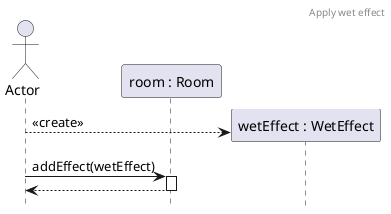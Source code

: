 @startuml WetEffectApply
header Apply wet effect
hide footbox

' Actor Hitler
Actor Actor as "Actor"
participant Room as "room : Room"
create WetEffect as "wetEffect : WetEffect"

Actor --> WetEffect: <<create>>
Actor -> Room++: addEffect(wetEffect)
return


@enduml